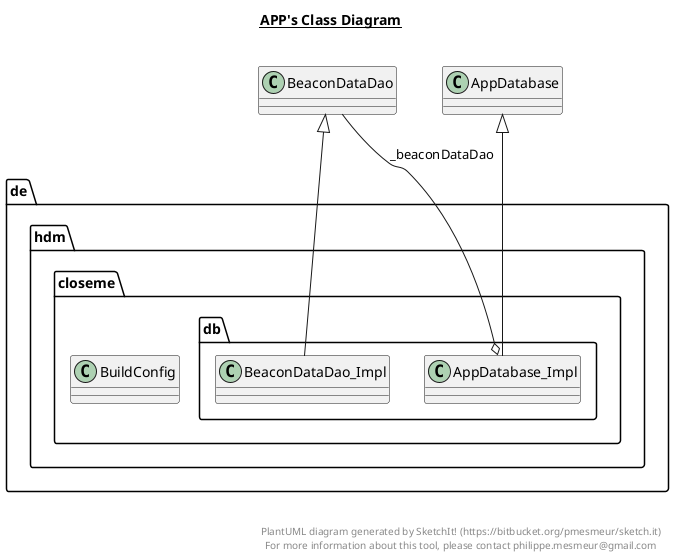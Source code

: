 @startuml

title __APP's Class Diagram__\n

  package de.hdm.closeme {
    package de.hdm.closeme.db {
      class AppDatabase_Impl {
      }
    }
  }
  

  package de.hdm.closeme {
    package de.hdm.closeme.db {
      class BeaconDataDao_Impl {
      }
    }
  }
  

  package de.hdm.closeme {
    class BuildConfig {
    }
  }
  

  AppDatabase_Impl -up-|> AppDatabase
  AppDatabase_Impl o-- BeaconDataDao : _beaconDataDao
  BeaconDataDao_Impl -up-|> BeaconDataDao


right footer


PlantUML diagram generated by SketchIt! (https://bitbucket.org/pmesmeur/sketch.it)
For more information about this tool, please contact philippe.mesmeur@gmail.com
endfooter

@enduml
